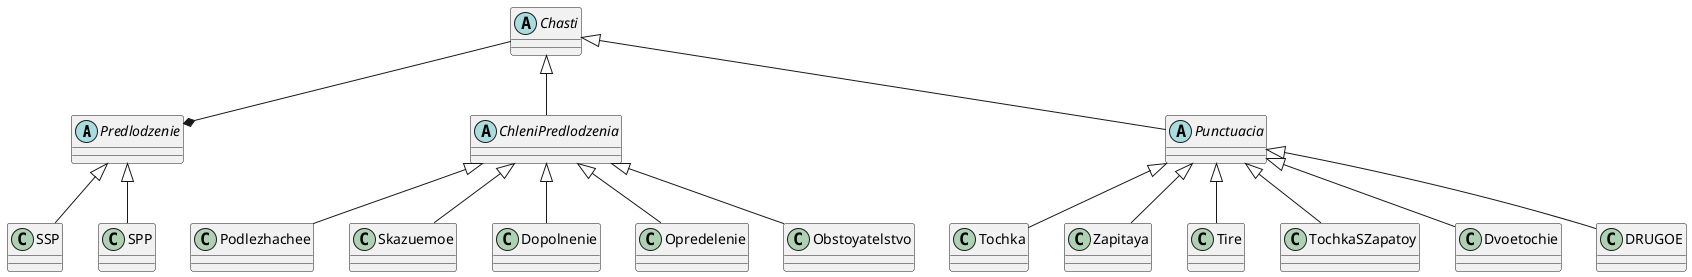 @startuml

abstract class Predlodzenie


class SSP extends Predlodzenie

class SPP extends Predlodzenie

abstract class Chasti

Chasti--*Predlodzenie

abstract class ChleniPredlodzenia extends Chasti

abstract class Punctuacia extends Chasti

class Tochka extends Punctuacia
class Zapitaya extends Punctuacia
class Tire extends Punctuacia
class TochkaSZapatoy extends Punctuacia
class Dvoetochie extends Punctuacia
class DRUGOE extends Punctuacia

class Podlezhachee extends ChleniPredlodzenia
class Skazuemoe extends ChleniPredlodzenia
class Dopolnenie extends ChleniPredlodzenia
class Opredelenie extends ChleniPredlodzenia
class Obstoyatelstvo extends ChleniPredlodzenia



@enduml